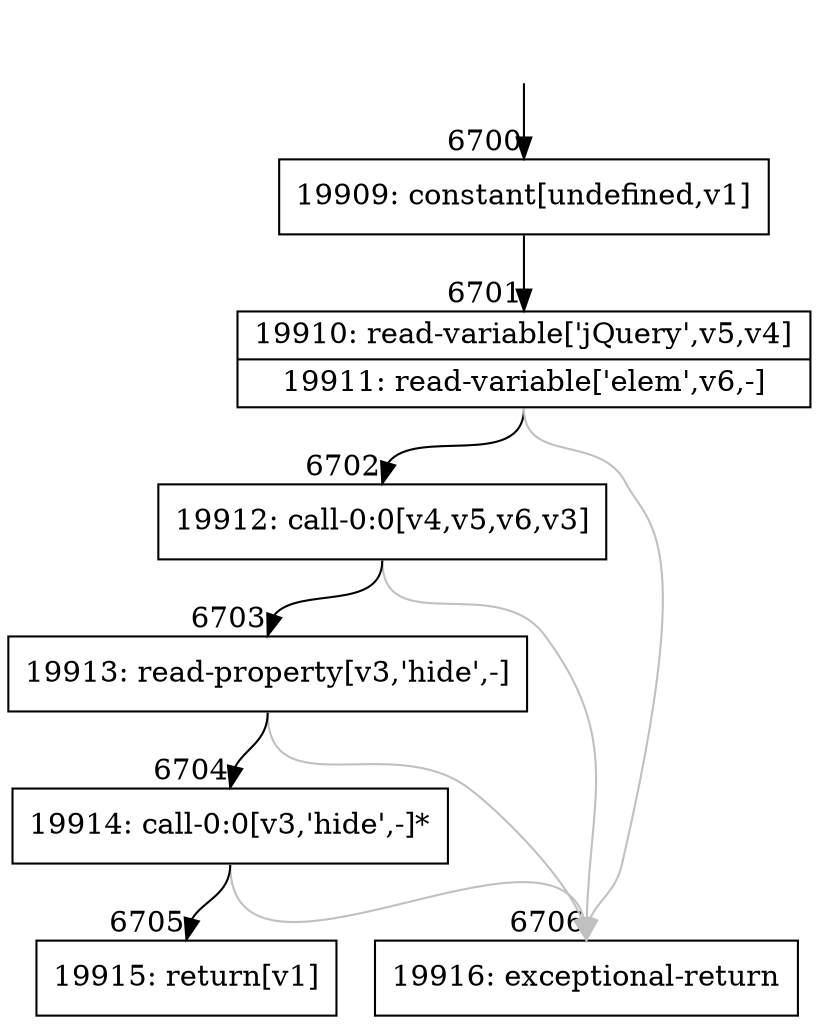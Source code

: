 digraph {
rankdir="TD"
BB_entry418[shape=none,label=""];
BB_entry418 -> BB6700 [tailport=s, headport=n, headlabel="    6700"]
BB6700 [shape=record label="{19909: constant[undefined,v1]}" ] 
BB6700 -> BB6701 [tailport=s, headport=n, headlabel="      6701"]
BB6701 [shape=record label="{19910: read-variable['jQuery',v5,v4]|19911: read-variable['elem',v6,-]}" ] 
BB6701 -> BB6702 [tailport=s, headport=n, headlabel="      6702"]
BB6701 -> BB6706 [tailport=s, headport=n, color=gray, headlabel="      6706"]
BB6702 [shape=record label="{19912: call-0:0[v4,v5,v6,v3]}" ] 
BB6702 -> BB6703 [tailport=s, headport=n, headlabel="      6703"]
BB6702 -> BB6706 [tailport=s, headport=n, color=gray]
BB6703 [shape=record label="{19913: read-property[v3,'hide',-]}" ] 
BB6703 -> BB6704 [tailport=s, headport=n, headlabel="      6704"]
BB6703 -> BB6706 [tailport=s, headport=n, color=gray]
BB6704 [shape=record label="{19914: call-0:0[v3,'hide',-]*}" ] 
BB6704 -> BB6705 [tailport=s, headport=n, headlabel="      6705"]
BB6704 -> BB6706 [tailport=s, headport=n, color=gray]
BB6705 [shape=record label="{19915: return[v1]}" ] 
BB6706 [shape=record label="{19916: exceptional-return}" ] 
}
